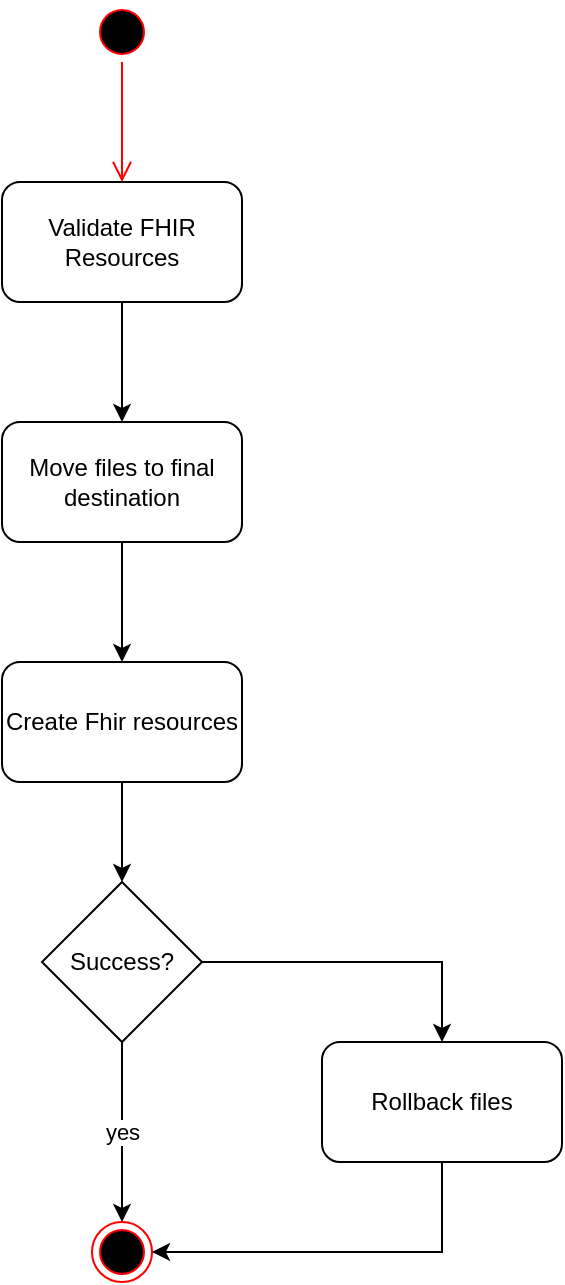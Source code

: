 <mxfile version="14.7.6" type="device"><diagram id="rQhckwVocmjz3Ye9LW2n" name="Page-1"><mxGraphModel dx="1350" dy="793" grid="1" gridSize="10" guides="1" tooltips="1" connect="1" arrows="1" fold="1" page="1" pageScale="1" pageWidth="850" pageHeight="1100" math="0" shadow="0"><root><mxCell id="0"/><mxCell id="1" parent="0"/><mxCell id="JvKnxKeSkrUWDph9m-ku-10" style="edgeStyle=orthogonalEdgeStyle;rounded=0;orthogonalLoop=1;jettySize=auto;html=1;" edge="1" parent="1" source="JvKnxKeSkrUWDph9m-ku-2" target="JvKnxKeSkrUWDph9m-ku-3"><mxGeometry relative="1" as="geometry"/></mxCell><mxCell id="JvKnxKeSkrUWDph9m-ku-2" value="Validate FHIR Resources" style="rounded=1;whiteSpace=wrap;html=1;" vertex="1" parent="1"><mxGeometry x="120" y="150" width="120" height="60" as="geometry"/></mxCell><mxCell id="JvKnxKeSkrUWDph9m-ku-6" value="" style="edgeStyle=orthogonalEdgeStyle;rounded=0;orthogonalLoop=1;jettySize=auto;html=1;" edge="1" parent="1" source="JvKnxKeSkrUWDph9m-ku-3" target="JvKnxKeSkrUWDph9m-ku-5"><mxGeometry relative="1" as="geometry"/></mxCell><mxCell id="JvKnxKeSkrUWDph9m-ku-3" value="Move files to final destination" style="rounded=1;whiteSpace=wrap;html=1;" vertex="1" parent="1"><mxGeometry x="120" y="270" width="120" height="60" as="geometry"/></mxCell><mxCell id="JvKnxKeSkrUWDph9m-ku-16" style="edgeStyle=orthogonalEdgeStyle;rounded=0;orthogonalLoop=1;jettySize=auto;html=1;" edge="1" parent="1" source="JvKnxKeSkrUWDph9m-ku-5" target="JvKnxKeSkrUWDph9m-ku-12"><mxGeometry relative="1" as="geometry"/></mxCell><mxCell id="JvKnxKeSkrUWDph9m-ku-5" value="Create Fhir resources" style="rounded=1;whiteSpace=wrap;html=1;" vertex="1" parent="1"><mxGeometry x="120" y="390" width="120" height="60" as="geometry"/></mxCell><mxCell id="JvKnxKeSkrUWDph9m-ku-7" value="" style="ellipse;html=1;shape=endState;fillColor=#000000;strokeColor=#ff0000;" vertex="1" parent="1"><mxGeometry x="165" y="670" width="30" height="30" as="geometry"/></mxCell><mxCell id="JvKnxKeSkrUWDph9m-ku-8" value="" style="ellipse;html=1;shape=startState;fillColor=#000000;strokeColor=#ff0000;" vertex="1" parent="1"><mxGeometry x="165" y="60" width="30" height="30" as="geometry"/></mxCell><mxCell id="JvKnxKeSkrUWDph9m-ku-9" value="" style="edgeStyle=orthogonalEdgeStyle;html=1;verticalAlign=bottom;endArrow=open;endSize=8;strokeColor=#ff0000;" edge="1" source="JvKnxKeSkrUWDph9m-ku-8" parent="1" target="JvKnxKeSkrUWDph9m-ku-2"><mxGeometry relative="1" as="geometry"><mxPoint x="100" y="130" as="targetPoint"/></mxGeometry></mxCell><mxCell id="JvKnxKeSkrUWDph9m-ku-13" value="yes" style="edgeStyle=orthogonalEdgeStyle;rounded=0;orthogonalLoop=1;jettySize=auto;html=1;" edge="1" parent="1" source="JvKnxKeSkrUWDph9m-ku-12" target="JvKnxKeSkrUWDph9m-ku-7"><mxGeometry relative="1" as="geometry"/></mxCell><mxCell id="JvKnxKeSkrUWDph9m-ku-17" style="edgeStyle=orthogonalEdgeStyle;rounded=0;orthogonalLoop=1;jettySize=auto;html=1;entryX=0.5;entryY=0;entryDx=0;entryDy=0;" edge="1" parent="1" source="JvKnxKeSkrUWDph9m-ku-12" target="JvKnxKeSkrUWDph9m-ku-15"><mxGeometry relative="1" as="geometry"/></mxCell><mxCell id="JvKnxKeSkrUWDph9m-ku-12" value="Success?" style="rhombus;whiteSpace=wrap;html=1;" vertex="1" parent="1"><mxGeometry x="140" y="500" width="80" height="80" as="geometry"/></mxCell><mxCell id="JvKnxKeSkrUWDph9m-ku-18" style="edgeStyle=orthogonalEdgeStyle;rounded=0;orthogonalLoop=1;jettySize=auto;html=1;entryX=1;entryY=0.5;entryDx=0;entryDy=0;exitX=0.5;exitY=1;exitDx=0;exitDy=0;" edge="1" parent="1" source="JvKnxKeSkrUWDph9m-ku-15" target="JvKnxKeSkrUWDph9m-ku-7"><mxGeometry relative="1" as="geometry"/></mxCell><mxCell id="JvKnxKeSkrUWDph9m-ku-15" value="Rollback files" style="rounded=1;whiteSpace=wrap;html=1;" vertex="1" parent="1"><mxGeometry x="280" y="580" width="120" height="60" as="geometry"/></mxCell></root></mxGraphModel></diagram></mxfile>